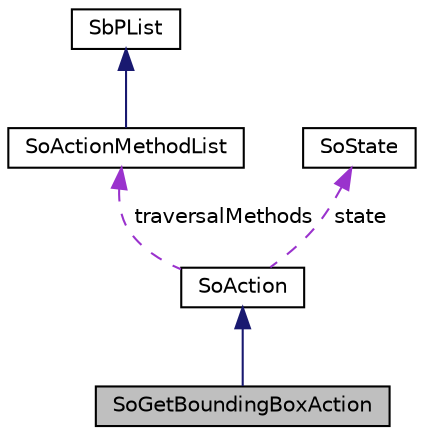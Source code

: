 digraph "SoGetBoundingBoxAction"
{
 // LATEX_PDF_SIZE
  edge [fontname="Helvetica",fontsize="10",labelfontname="Helvetica",labelfontsize="10"];
  node [fontname="Helvetica",fontsize="10",shape=record];
  Node1 [label="SoGetBoundingBoxAction",height=0.2,width=0.4,color="black", fillcolor="grey75", style="filled", fontcolor="black",tooltip="The SoGetBoundingBoxAction class calculates bounding boxes for nodes and subgraphs."];
  Node2 -> Node1 [dir="back",color="midnightblue",fontsize="10",style="solid",fontname="Helvetica"];
  Node2 [label="SoAction",height=0.2,width=0.4,color="black", fillcolor="white", style="filled",URL="$classSoAction.html",tooltip="The SoAction class is the base class for all traversal actions."];
  Node3 -> Node2 [dir="back",color="darkorchid3",fontsize="10",style="dashed",label=" traversalMethods" ,fontname="Helvetica"];
  Node3 [label="SoActionMethodList",height=0.2,width=0.4,color="black", fillcolor="white", style="filled",URL="$classSoActionMethodList.html",tooltip="The SoActionMethodList class contains function pointers for action methods."];
  Node4 -> Node3 [dir="back",color="midnightblue",fontsize="10",style="solid",fontname="Helvetica"];
  Node4 [label="SbPList",height=0.2,width=0.4,color="black", fillcolor="white", style="filled",URL="$classSbPList.html",tooltip="The SbPList class is a container class for void pointers."];
  Node5 -> Node2 [dir="back",color="darkorchid3",fontsize="10",style="dashed",label=" state" ,fontname="Helvetica"];
  Node5 [label="SoState",height=0.2,width=0.4,color="black", fillcolor="white", style="filled",URL="$classSoState.html",tooltip="The SoState class manages the Coin scene graph traversal state data."];
}
